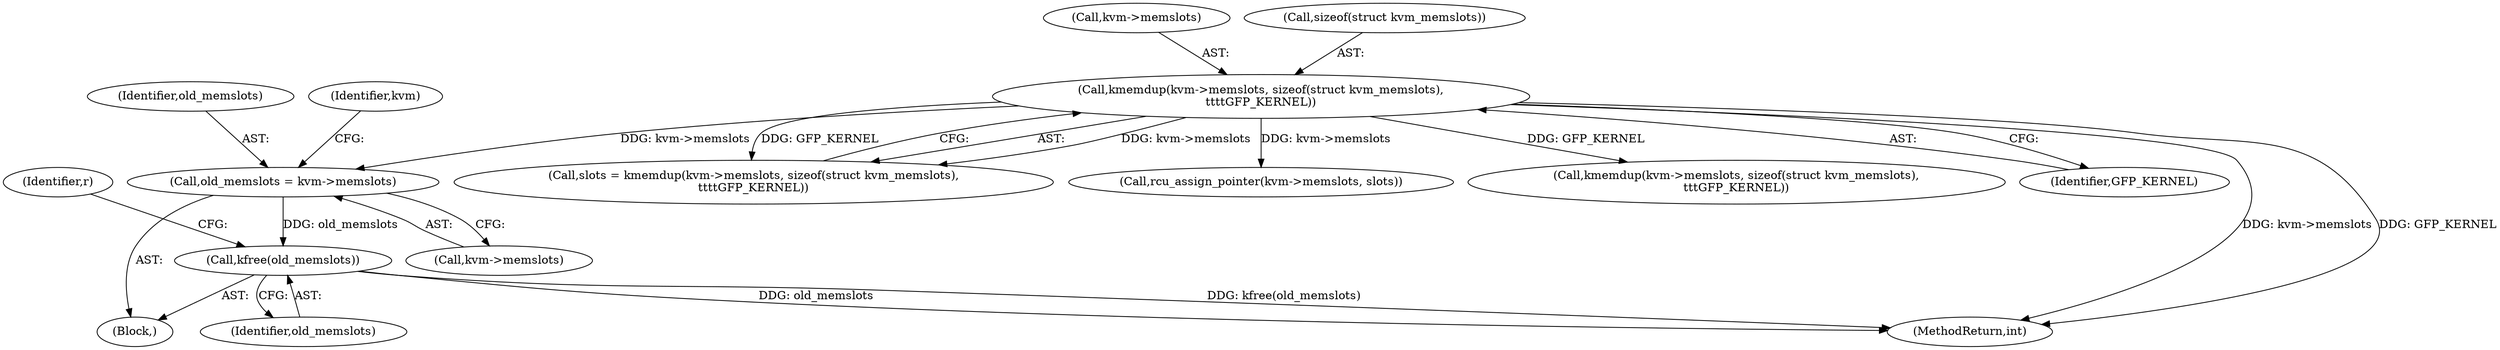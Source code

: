 digraph "0_linux_09ca8e1173bcb12e2a449698c9ae3b86a8a10195_0@pointer" {
"1000499" [label="(Call,old_memslots = kvm->memslots)"];
"1000473" [label="(Call,kmemdup(kvm->memslots, sizeof(struct kvm_memslots),\n\t\t\t\tGFP_KERNEL))"];
"1000516" [label="(Call,kfree(old_memslots))"];
"1000506" [label="(Identifier,kvm)"];
"1000474" [label="(Call,kvm->memslots)"];
"1000471" [label="(Call,slots = kmemdup(kvm->memslots, sizeof(struct kvm_memslots),\n\t\t\t\tGFP_KERNEL))"];
"1000516" [label="(Call,kfree(old_memslots))"];
"1000500" [label="(Identifier,old_memslots)"];
"1000504" [label="(Call,rcu_assign_pointer(kvm->memslots, slots))"];
"1000538" [label="(Call,kmemdup(kvm->memslots, sizeof(struct kvm_memslots),\n\t\t\tGFP_KERNEL))"];
"1000477" [label="(Call,sizeof(struct kvm_memslots))"];
"1000617" [label="(MethodReturn,int)"];
"1000519" [label="(Identifier,r)"];
"1000501" [label="(Call,kvm->memslots)"];
"1000473" [label="(Call,kmemdup(kvm->memslots, sizeof(struct kvm_memslots),\n\t\t\t\tGFP_KERNEL))"];
"1000479" [label="(Identifier,GFP_KERNEL)"];
"1000517" [label="(Identifier,old_memslots)"];
"1000465" [label="(Block,)"];
"1000499" [label="(Call,old_memslots = kvm->memslots)"];
"1000499" -> "1000465"  [label="AST: "];
"1000499" -> "1000501"  [label="CFG: "];
"1000500" -> "1000499"  [label="AST: "];
"1000501" -> "1000499"  [label="AST: "];
"1000506" -> "1000499"  [label="CFG: "];
"1000473" -> "1000499"  [label="DDG: kvm->memslots"];
"1000499" -> "1000516"  [label="DDG: old_memslots"];
"1000473" -> "1000471"  [label="AST: "];
"1000473" -> "1000479"  [label="CFG: "];
"1000474" -> "1000473"  [label="AST: "];
"1000477" -> "1000473"  [label="AST: "];
"1000479" -> "1000473"  [label="AST: "];
"1000471" -> "1000473"  [label="CFG: "];
"1000473" -> "1000617"  [label="DDG: kvm->memslots"];
"1000473" -> "1000617"  [label="DDG: GFP_KERNEL"];
"1000473" -> "1000471"  [label="DDG: kvm->memslots"];
"1000473" -> "1000471"  [label="DDG: GFP_KERNEL"];
"1000473" -> "1000504"  [label="DDG: kvm->memslots"];
"1000473" -> "1000538"  [label="DDG: GFP_KERNEL"];
"1000516" -> "1000465"  [label="AST: "];
"1000516" -> "1000517"  [label="CFG: "];
"1000517" -> "1000516"  [label="AST: "];
"1000519" -> "1000516"  [label="CFG: "];
"1000516" -> "1000617"  [label="DDG: kfree(old_memslots)"];
"1000516" -> "1000617"  [label="DDG: old_memslots"];
}
